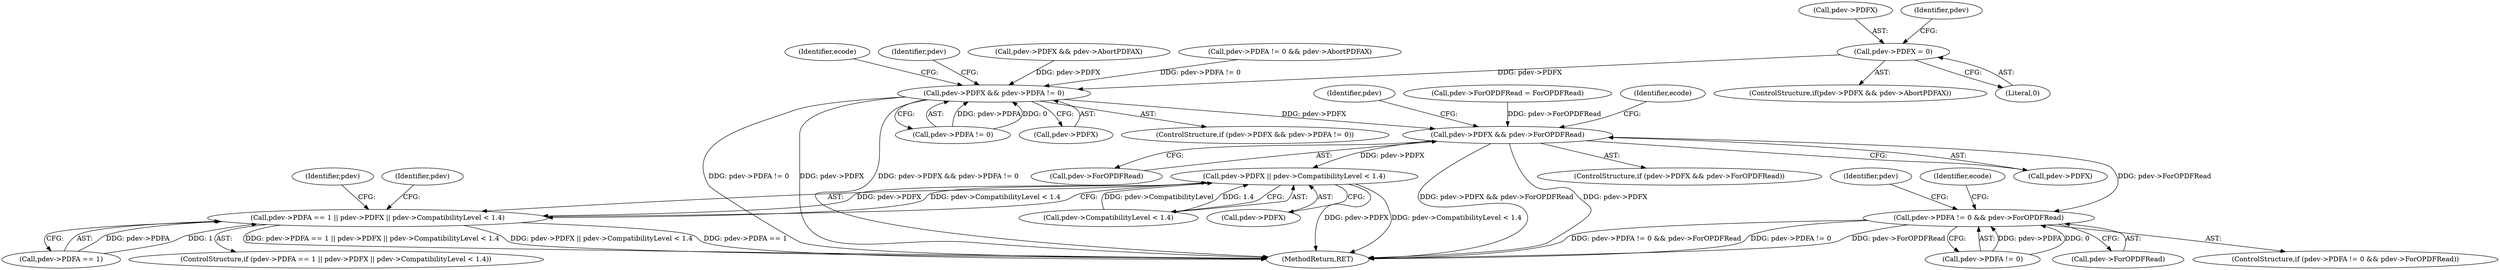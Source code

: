 digraph "0_ghostscript_c3476dde7743761a4e1d39a631716199b696b880@pointer" {
"1000756" [label="(Call,pdev->PDFX = 0)"];
"1000762" [label="(Call,pdev->PDFX && pdev->PDFA != 0)"];
"1000782" [label="(Call,pdev->PDFX && pdev->ForOPDFRead)"];
"1000800" [label="(Call,pdev->PDFA != 0 && pdev->ForOPDFRead)"];
"1000826" [label="(Call,pdev->PDFX || pdev->CompatibilityLevel < 1.4)"];
"1000820" [label="(Call,pdev->PDFA == 1 || pdev->PDFX || pdev->CompatibilityLevel < 1.4)"];
"1000763" [label="(Call,pdev->PDFX)"];
"1000757" [label="(Call,pdev->PDFX)"];
"1000761" [label="(ControlStructure,if (pdev->PDFX && pdev->PDFA != 0))"];
"1000734" [label="(Call,pdev->PDFA != 0 && pdev->AbortPDFAX)"];
"1000848" [label="(Identifier,pdev)"];
"1000762" [label="(Call,pdev->PDFX && pdev->PDFA != 0)"];
"1000764" [label="(Identifier,pdev)"];
"1000773" [label="(Identifier,ecode)"];
"1000791" [label="(Identifier,ecode)"];
"1000748" [label="(ControlStructure,if(pdev->PDFX && pdev->AbortPDFAX))"];
"1000756" [label="(Call,pdev->PDFX = 0)"];
"1000803" [label="(Identifier,pdev)"];
"1000800" [label="(Call,pdev->PDFA != 0 && pdev->ForOPDFRead)"];
"1000823" [label="(Identifier,pdev)"];
"1001551" [label="(MethodReturn,RET)"];
"1000821" [label="(Call,pdev->PDFA == 1)"];
"1000830" [label="(Call,pdev->CompatibilityLevel < 1.4)"];
"1000799" [label="(ControlStructure,if (pdev->PDFA != 0 && pdev->ForOPDFRead))"];
"1000784" [label="(Identifier,pdev)"];
"1000806" [label="(Call,pdev->ForOPDFRead)"];
"1000819" [label="(ControlStructure,if (pdev->PDFA == 1 || pdev->PDFX || pdev->CompatibilityLevel < 1.4))"];
"1000820" [label="(Call,pdev->PDFA == 1 || pdev->PDFX || pdev->CompatibilityLevel < 1.4)"];
"1000781" [label="(ControlStructure,if (pdev->PDFX && pdev->ForOPDFRead))"];
"1000749" [label="(Call,pdev->PDFX && pdev->AbortPDFAX)"];
"1000588" [label="(Call,pdev->ForOPDFRead = ForOPDFRead)"];
"1000786" [label="(Call,pdev->ForOPDFRead)"];
"1000801" [label="(Call,pdev->PDFA != 0)"];
"1000811" [label="(Identifier,ecode)"];
"1000782" [label="(Call,pdev->PDFX && pdev->ForOPDFRead)"];
"1000783" [label="(Call,pdev->PDFX)"];
"1000827" [label="(Call,pdev->PDFX)"];
"1000838" [label="(Identifier,pdev)"];
"1000826" [label="(Call,pdev->PDFX || pdev->CompatibilityLevel < 1.4)"];
"1000766" [label="(Call,pdev->PDFA != 0)"];
"1000760" [label="(Literal,0)"];
"1000756" -> "1000748"  [label="AST: "];
"1000756" -> "1000760"  [label="CFG: "];
"1000757" -> "1000756"  [label="AST: "];
"1000760" -> "1000756"  [label="AST: "];
"1000764" -> "1000756"  [label="CFG: "];
"1000756" -> "1000762"  [label="DDG: pdev->PDFX"];
"1000762" -> "1000761"  [label="AST: "];
"1000762" -> "1000763"  [label="CFG: "];
"1000762" -> "1000766"  [label="CFG: "];
"1000763" -> "1000762"  [label="AST: "];
"1000766" -> "1000762"  [label="AST: "];
"1000773" -> "1000762"  [label="CFG: "];
"1000784" -> "1000762"  [label="CFG: "];
"1000762" -> "1001551"  [label="DDG: pdev->PDFX && pdev->PDFA != 0"];
"1000762" -> "1001551"  [label="DDG: pdev->PDFA != 0"];
"1000762" -> "1001551"  [label="DDG: pdev->PDFX"];
"1000749" -> "1000762"  [label="DDG: pdev->PDFX"];
"1000766" -> "1000762"  [label="DDG: pdev->PDFA"];
"1000766" -> "1000762"  [label="DDG: 0"];
"1000734" -> "1000762"  [label="DDG: pdev->PDFA != 0"];
"1000762" -> "1000782"  [label="DDG: pdev->PDFX"];
"1000782" -> "1000781"  [label="AST: "];
"1000782" -> "1000783"  [label="CFG: "];
"1000782" -> "1000786"  [label="CFG: "];
"1000783" -> "1000782"  [label="AST: "];
"1000786" -> "1000782"  [label="AST: "];
"1000791" -> "1000782"  [label="CFG: "];
"1000803" -> "1000782"  [label="CFG: "];
"1000782" -> "1001551"  [label="DDG: pdev->PDFX"];
"1000782" -> "1001551"  [label="DDG: pdev->PDFX && pdev->ForOPDFRead"];
"1000588" -> "1000782"  [label="DDG: pdev->ForOPDFRead"];
"1000782" -> "1000800"  [label="DDG: pdev->ForOPDFRead"];
"1000782" -> "1000826"  [label="DDG: pdev->PDFX"];
"1000800" -> "1000799"  [label="AST: "];
"1000800" -> "1000801"  [label="CFG: "];
"1000800" -> "1000806"  [label="CFG: "];
"1000801" -> "1000800"  [label="AST: "];
"1000806" -> "1000800"  [label="AST: "];
"1000811" -> "1000800"  [label="CFG: "];
"1000823" -> "1000800"  [label="CFG: "];
"1000800" -> "1001551"  [label="DDG: pdev->ForOPDFRead"];
"1000800" -> "1001551"  [label="DDG: pdev->PDFA != 0 && pdev->ForOPDFRead"];
"1000800" -> "1001551"  [label="DDG: pdev->PDFA != 0"];
"1000801" -> "1000800"  [label="DDG: pdev->PDFA"];
"1000801" -> "1000800"  [label="DDG: 0"];
"1000826" -> "1000820"  [label="AST: "];
"1000826" -> "1000827"  [label="CFG: "];
"1000826" -> "1000830"  [label="CFG: "];
"1000827" -> "1000826"  [label="AST: "];
"1000830" -> "1000826"  [label="AST: "];
"1000820" -> "1000826"  [label="CFG: "];
"1000826" -> "1001551"  [label="DDG: pdev->PDFX"];
"1000826" -> "1001551"  [label="DDG: pdev->CompatibilityLevel < 1.4"];
"1000826" -> "1000820"  [label="DDG: pdev->PDFX"];
"1000826" -> "1000820"  [label="DDG: pdev->CompatibilityLevel < 1.4"];
"1000830" -> "1000826"  [label="DDG: pdev->CompatibilityLevel"];
"1000830" -> "1000826"  [label="DDG: 1.4"];
"1000820" -> "1000819"  [label="AST: "];
"1000820" -> "1000821"  [label="CFG: "];
"1000821" -> "1000820"  [label="AST: "];
"1000838" -> "1000820"  [label="CFG: "];
"1000848" -> "1000820"  [label="CFG: "];
"1000820" -> "1001551"  [label="DDG: pdev->PDFA == 1 || pdev->PDFX || pdev->CompatibilityLevel < 1.4"];
"1000820" -> "1001551"  [label="DDG: pdev->PDFX || pdev->CompatibilityLevel < 1.4"];
"1000820" -> "1001551"  [label="DDG: pdev->PDFA == 1"];
"1000821" -> "1000820"  [label="DDG: pdev->PDFA"];
"1000821" -> "1000820"  [label="DDG: 1"];
}

